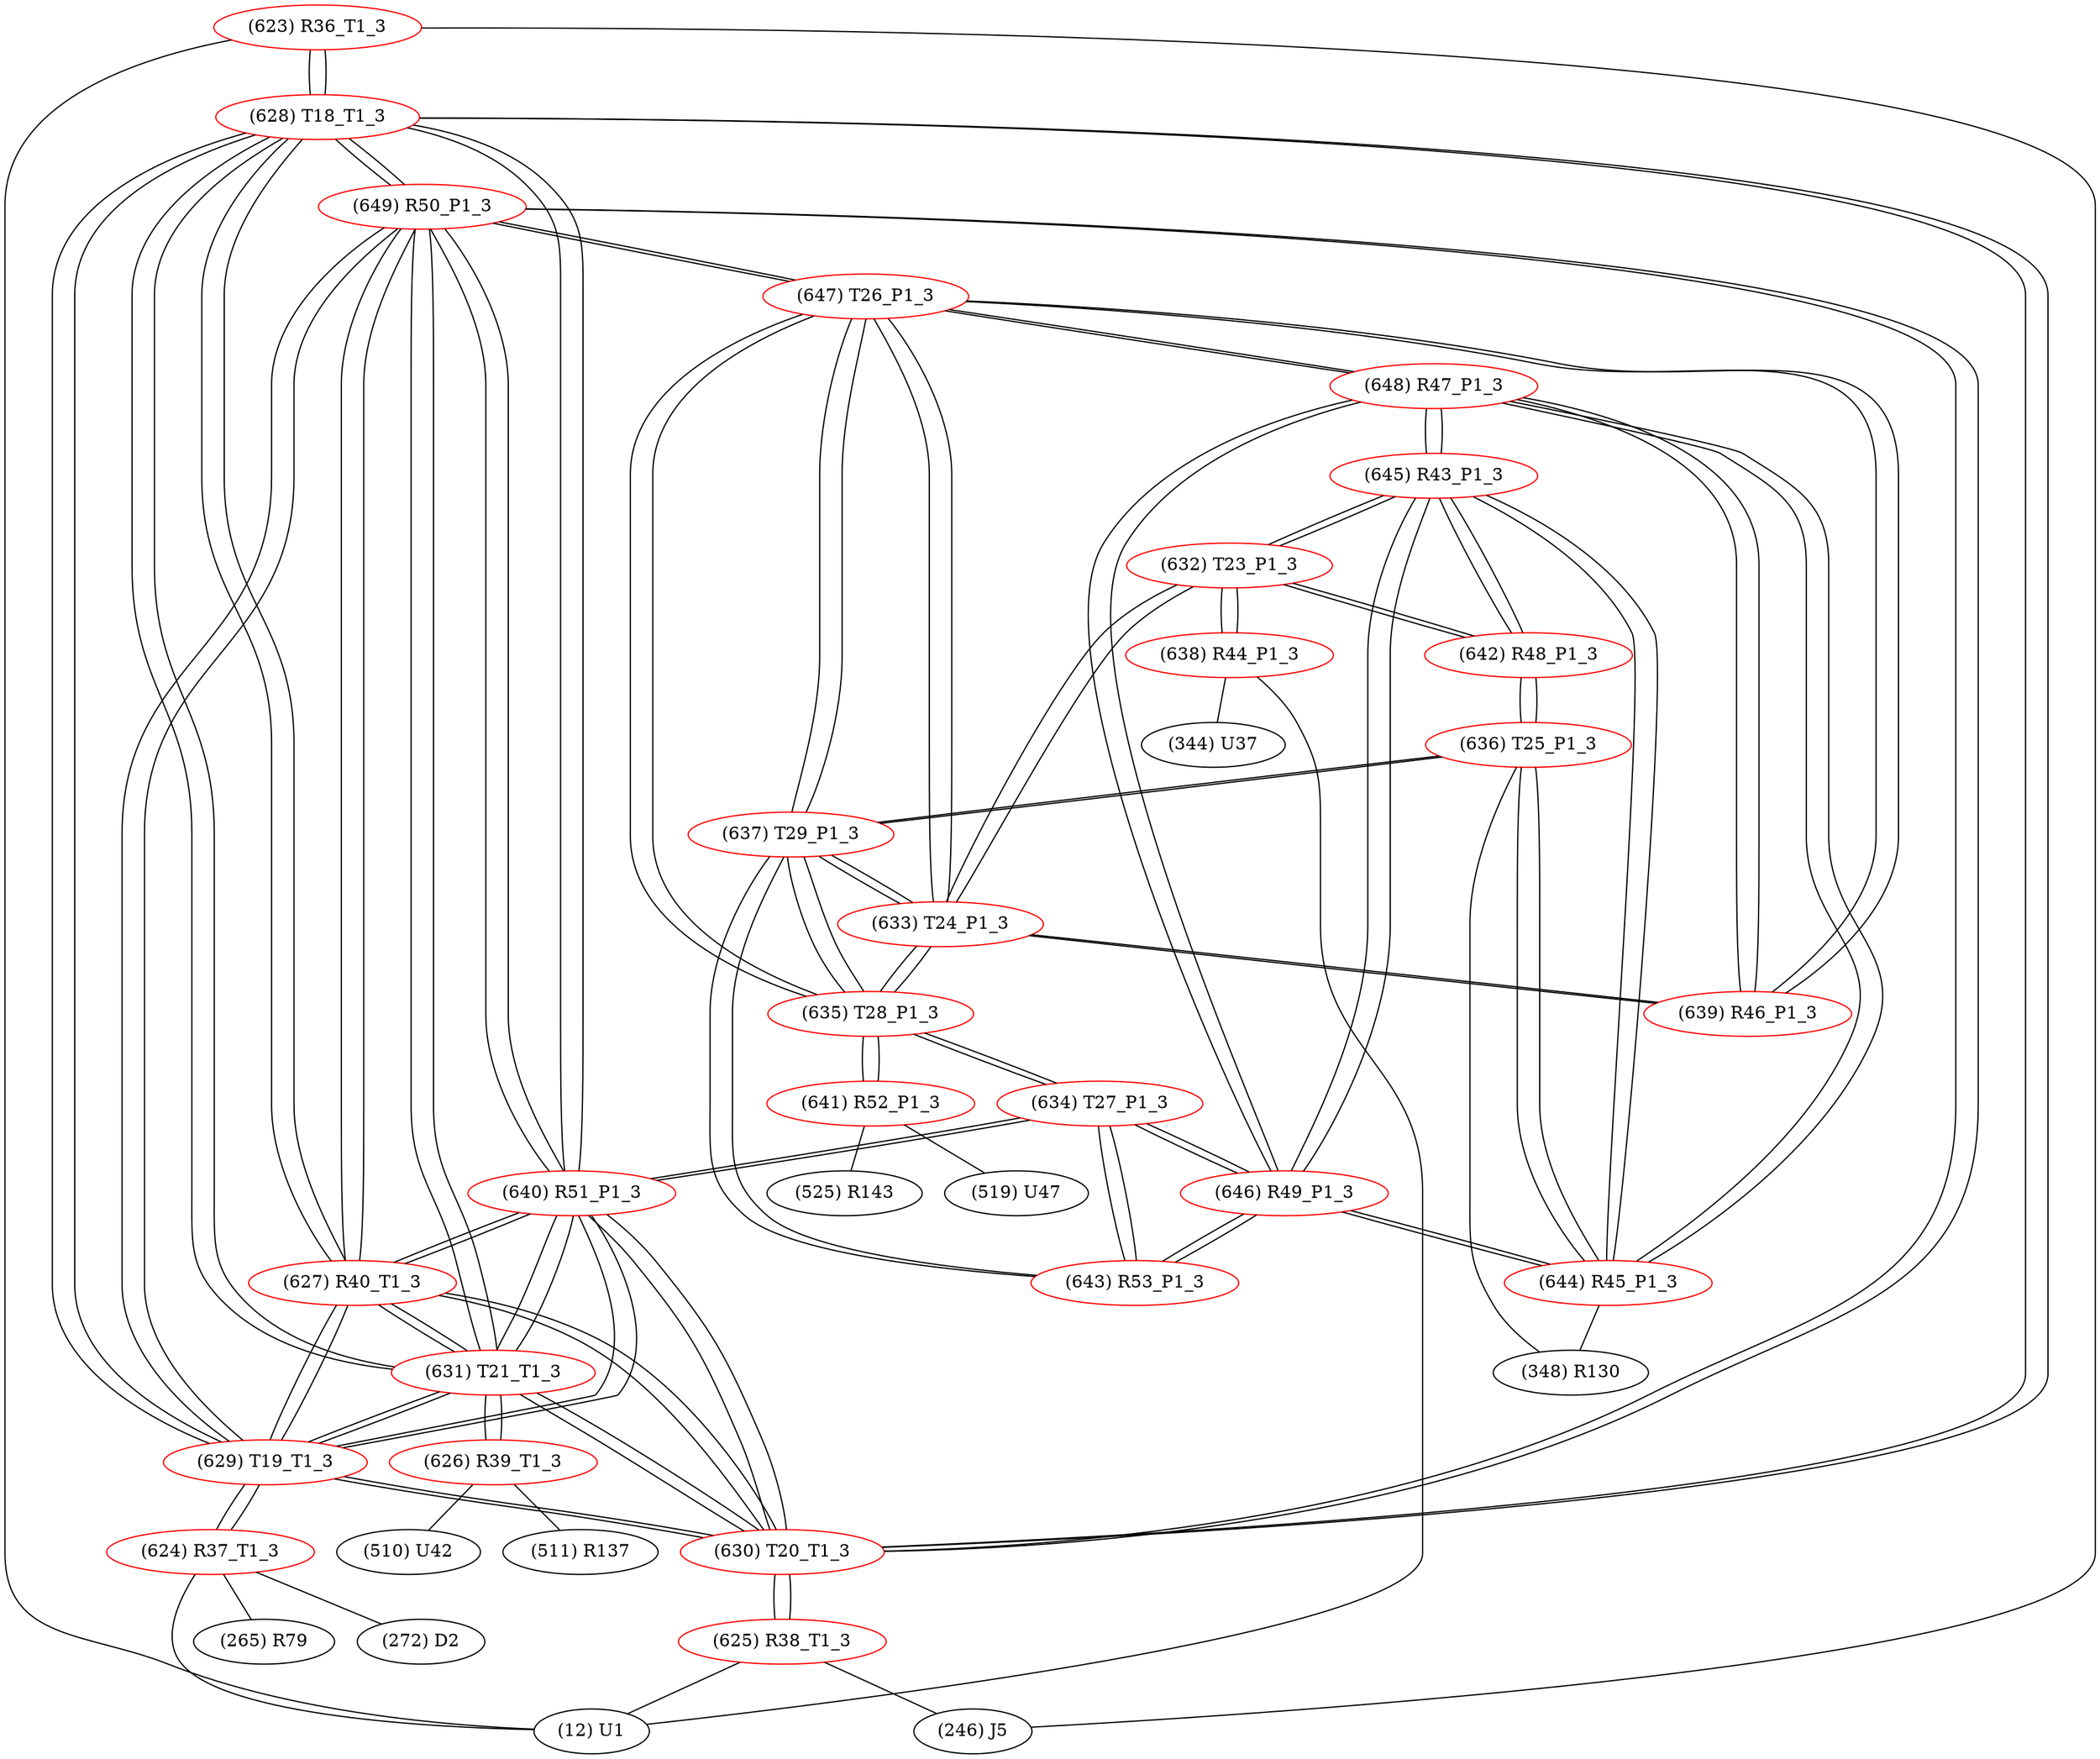 graph {
	623 [label="(623) R36_T1_3" color=red]
	12 [label="(12) U1"]
	246 [label="(246) J5"]
	628 [label="(628) T18_T1_3"]
	624 [label="(624) R37_T1_3" color=red]
	265 [label="(265) R79"]
	12 [label="(12) U1"]
	272 [label="(272) D2"]
	629 [label="(629) T19_T1_3"]
	625 [label="(625) R38_T1_3" color=red]
	246 [label="(246) J5"]
	12 [label="(12) U1"]
	630 [label="(630) T20_T1_3"]
	626 [label="(626) R39_T1_3" color=red]
	511 [label="(511) R137"]
	510 [label="(510) U42"]
	631 [label="(631) T21_T1_3"]
	627 [label="(627) R40_T1_3" color=red]
	640 [label="(640) R51_P1_3"]
	649 [label="(649) R50_P1_3"]
	628 [label="(628) T18_T1_3"]
	631 [label="(631) T21_T1_3"]
	630 [label="(630) T20_T1_3"]
	629 [label="(629) T19_T1_3"]
	628 [label="(628) T18_T1_3" color=red]
	630 [label="(630) T20_T1_3"]
	629 [label="(629) T19_T1_3"]
	631 [label="(631) T21_T1_3"]
	623 [label="(623) R36_T1_3"]
	640 [label="(640) R51_P1_3"]
	649 [label="(649) R50_P1_3"]
	627 [label="(627) R40_T1_3"]
	629 [label="(629) T19_T1_3" color=red]
	630 [label="(630) T20_T1_3"]
	628 [label="(628) T18_T1_3"]
	631 [label="(631) T21_T1_3"]
	624 [label="(624) R37_T1_3"]
	640 [label="(640) R51_P1_3"]
	649 [label="(649) R50_P1_3"]
	627 [label="(627) R40_T1_3"]
	630 [label="(630) T20_T1_3" color=red]
	629 [label="(629) T19_T1_3"]
	628 [label="(628) T18_T1_3"]
	631 [label="(631) T21_T1_3"]
	625 [label="(625) R38_T1_3"]
	640 [label="(640) R51_P1_3"]
	649 [label="(649) R50_P1_3"]
	627 [label="(627) R40_T1_3"]
	631 [label="(631) T21_T1_3" color=red]
	630 [label="(630) T20_T1_3"]
	629 [label="(629) T19_T1_3"]
	628 [label="(628) T18_T1_3"]
	626 [label="(626) R39_T1_3"]
	640 [label="(640) R51_P1_3"]
	649 [label="(649) R50_P1_3"]
	627 [label="(627) R40_T1_3"]
	632 [label="(632) T23_P1_3" color=red]
	642 [label="(642) R48_P1_3"]
	645 [label="(645) R43_P1_3"]
	633 [label="(633) T24_P1_3"]
	638 [label="(638) R44_P1_3"]
	633 [label="(633) T24_P1_3" color=red]
	647 [label="(647) T26_P1_3"]
	637 [label="(637) T29_P1_3"]
	635 [label="(635) T28_P1_3"]
	639 [label="(639) R46_P1_3"]
	632 [label="(632) T23_P1_3"]
	634 [label="(634) T27_P1_3" color=red]
	640 [label="(640) R51_P1_3"]
	635 [label="(635) T28_P1_3"]
	643 [label="(643) R53_P1_3"]
	646 [label="(646) R49_P1_3"]
	635 [label="(635) T28_P1_3" color=red]
	647 [label="(647) T26_P1_3"]
	633 [label="(633) T24_P1_3"]
	637 [label="(637) T29_P1_3"]
	641 [label="(641) R52_P1_3"]
	634 [label="(634) T27_P1_3"]
	636 [label="(636) T25_P1_3" color=red]
	637 [label="(637) T29_P1_3"]
	642 [label="(642) R48_P1_3"]
	644 [label="(644) R45_P1_3"]
	348 [label="(348) R130"]
	637 [label="(637) T29_P1_3" color=red]
	647 [label="(647) T26_P1_3"]
	633 [label="(633) T24_P1_3"]
	635 [label="(635) T28_P1_3"]
	636 [label="(636) T25_P1_3"]
	643 [label="(643) R53_P1_3"]
	638 [label="(638) R44_P1_3" color=red]
	344 [label="(344) U37"]
	12 [label="(12) U1"]
	632 [label="(632) T23_P1_3"]
	639 [label="(639) R46_P1_3" color=red]
	647 [label="(647) T26_P1_3"]
	648 [label="(648) R47_P1_3"]
	633 [label="(633) T24_P1_3"]
	640 [label="(640) R51_P1_3" color=red]
	634 [label="(634) T27_P1_3"]
	649 [label="(649) R50_P1_3"]
	628 [label="(628) T18_T1_3"]
	631 [label="(631) T21_T1_3"]
	630 [label="(630) T20_T1_3"]
	629 [label="(629) T19_T1_3"]
	627 [label="(627) R40_T1_3"]
	641 [label="(641) R52_P1_3" color=red]
	519 [label="(519) U47"]
	525 [label="(525) R143"]
	635 [label="(635) T28_P1_3"]
	642 [label="(642) R48_P1_3" color=red]
	636 [label="(636) T25_P1_3"]
	632 [label="(632) T23_P1_3"]
	645 [label="(645) R43_P1_3"]
	643 [label="(643) R53_P1_3" color=red]
	637 [label="(637) T29_P1_3"]
	634 [label="(634) T27_P1_3"]
	646 [label="(646) R49_P1_3"]
	644 [label="(644) R45_P1_3" color=red]
	648 [label="(648) R47_P1_3"]
	645 [label="(645) R43_P1_3"]
	646 [label="(646) R49_P1_3"]
	636 [label="(636) T25_P1_3"]
	348 [label="(348) R130"]
	645 [label="(645) R43_P1_3" color=red]
	642 [label="(642) R48_P1_3"]
	632 [label="(632) T23_P1_3"]
	648 [label="(648) R47_P1_3"]
	644 [label="(644) R45_P1_3"]
	646 [label="(646) R49_P1_3"]
	646 [label="(646) R49_P1_3" color=red]
	648 [label="(648) R47_P1_3"]
	644 [label="(644) R45_P1_3"]
	645 [label="(645) R43_P1_3"]
	634 [label="(634) T27_P1_3"]
	643 [label="(643) R53_P1_3"]
	647 [label="(647) T26_P1_3" color=red]
	649 [label="(649) R50_P1_3"]
	633 [label="(633) T24_P1_3"]
	637 [label="(637) T29_P1_3"]
	635 [label="(635) T28_P1_3"]
	639 [label="(639) R46_P1_3"]
	648 [label="(648) R47_P1_3"]
	648 [label="(648) R47_P1_3" color=red]
	644 [label="(644) R45_P1_3"]
	645 [label="(645) R43_P1_3"]
	646 [label="(646) R49_P1_3"]
	647 [label="(647) T26_P1_3"]
	639 [label="(639) R46_P1_3"]
	649 [label="(649) R50_P1_3" color=red]
	647 [label="(647) T26_P1_3"]
	640 [label="(640) R51_P1_3"]
	628 [label="(628) T18_T1_3"]
	631 [label="(631) T21_T1_3"]
	630 [label="(630) T20_T1_3"]
	629 [label="(629) T19_T1_3"]
	627 [label="(627) R40_T1_3"]
	623 -- 12
	623 -- 246
	623 -- 628
	624 -- 265
	624 -- 12
	624 -- 272
	624 -- 629
	625 -- 246
	625 -- 12
	625 -- 630
	626 -- 511
	626 -- 510
	626 -- 631
	627 -- 640
	627 -- 649
	627 -- 628
	627 -- 631
	627 -- 630
	627 -- 629
	628 -- 630
	628 -- 629
	628 -- 631
	628 -- 623
	628 -- 640
	628 -- 649
	628 -- 627
	629 -- 630
	629 -- 628
	629 -- 631
	629 -- 624
	629 -- 640
	629 -- 649
	629 -- 627
	630 -- 629
	630 -- 628
	630 -- 631
	630 -- 625
	630 -- 640
	630 -- 649
	630 -- 627
	631 -- 630
	631 -- 629
	631 -- 628
	631 -- 626
	631 -- 640
	631 -- 649
	631 -- 627
	632 -- 642
	632 -- 645
	632 -- 633
	632 -- 638
	633 -- 647
	633 -- 637
	633 -- 635
	633 -- 639
	633 -- 632
	634 -- 640
	634 -- 635
	634 -- 643
	634 -- 646
	635 -- 647
	635 -- 633
	635 -- 637
	635 -- 641
	635 -- 634
	636 -- 637
	636 -- 642
	636 -- 644
	636 -- 348
	637 -- 647
	637 -- 633
	637 -- 635
	637 -- 636
	637 -- 643
	638 -- 344
	638 -- 12
	638 -- 632
	639 -- 647
	639 -- 648
	639 -- 633
	640 -- 634
	640 -- 649
	640 -- 628
	640 -- 631
	640 -- 630
	640 -- 629
	640 -- 627
	641 -- 519
	641 -- 525
	641 -- 635
	642 -- 636
	642 -- 632
	642 -- 645
	643 -- 637
	643 -- 634
	643 -- 646
	644 -- 648
	644 -- 645
	644 -- 646
	644 -- 636
	644 -- 348
	645 -- 642
	645 -- 632
	645 -- 648
	645 -- 644
	645 -- 646
	646 -- 648
	646 -- 644
	646 -- 645
	646 -- 634
	646 -- 643
	647 -- 649
	647 -- 633
	647 -- 637
	647 -- 635
	647 -- 639
	647 -- 648
	648 -- 644
	648 -- 645
	648 -- 646
	648 -- 647
	648 -- 639
	649 -- 647
	649 -- 640
	649 -- 628
	649 -- 631
	649 -- 630
	649 -- 629
	649 -- 627
}